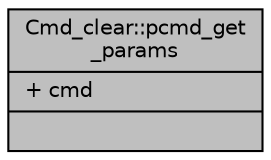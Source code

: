 digraph "Cmd_clear::pcmd_get_params"
{
  edge [fontname="Helvetica",fontsize="10",labelfontname="Helvetica",labelfontsize="10"];
  node [fontname="Helvetica",fontsize="10",shape=record];
  Node1 [label="{Cmd_clear::pcmd_get\l_params\n|+ cmd\l|}",height=0.2,width=0.4,color="black", fillcolor="grey75", style="filled", fontcolor="black"];
}
